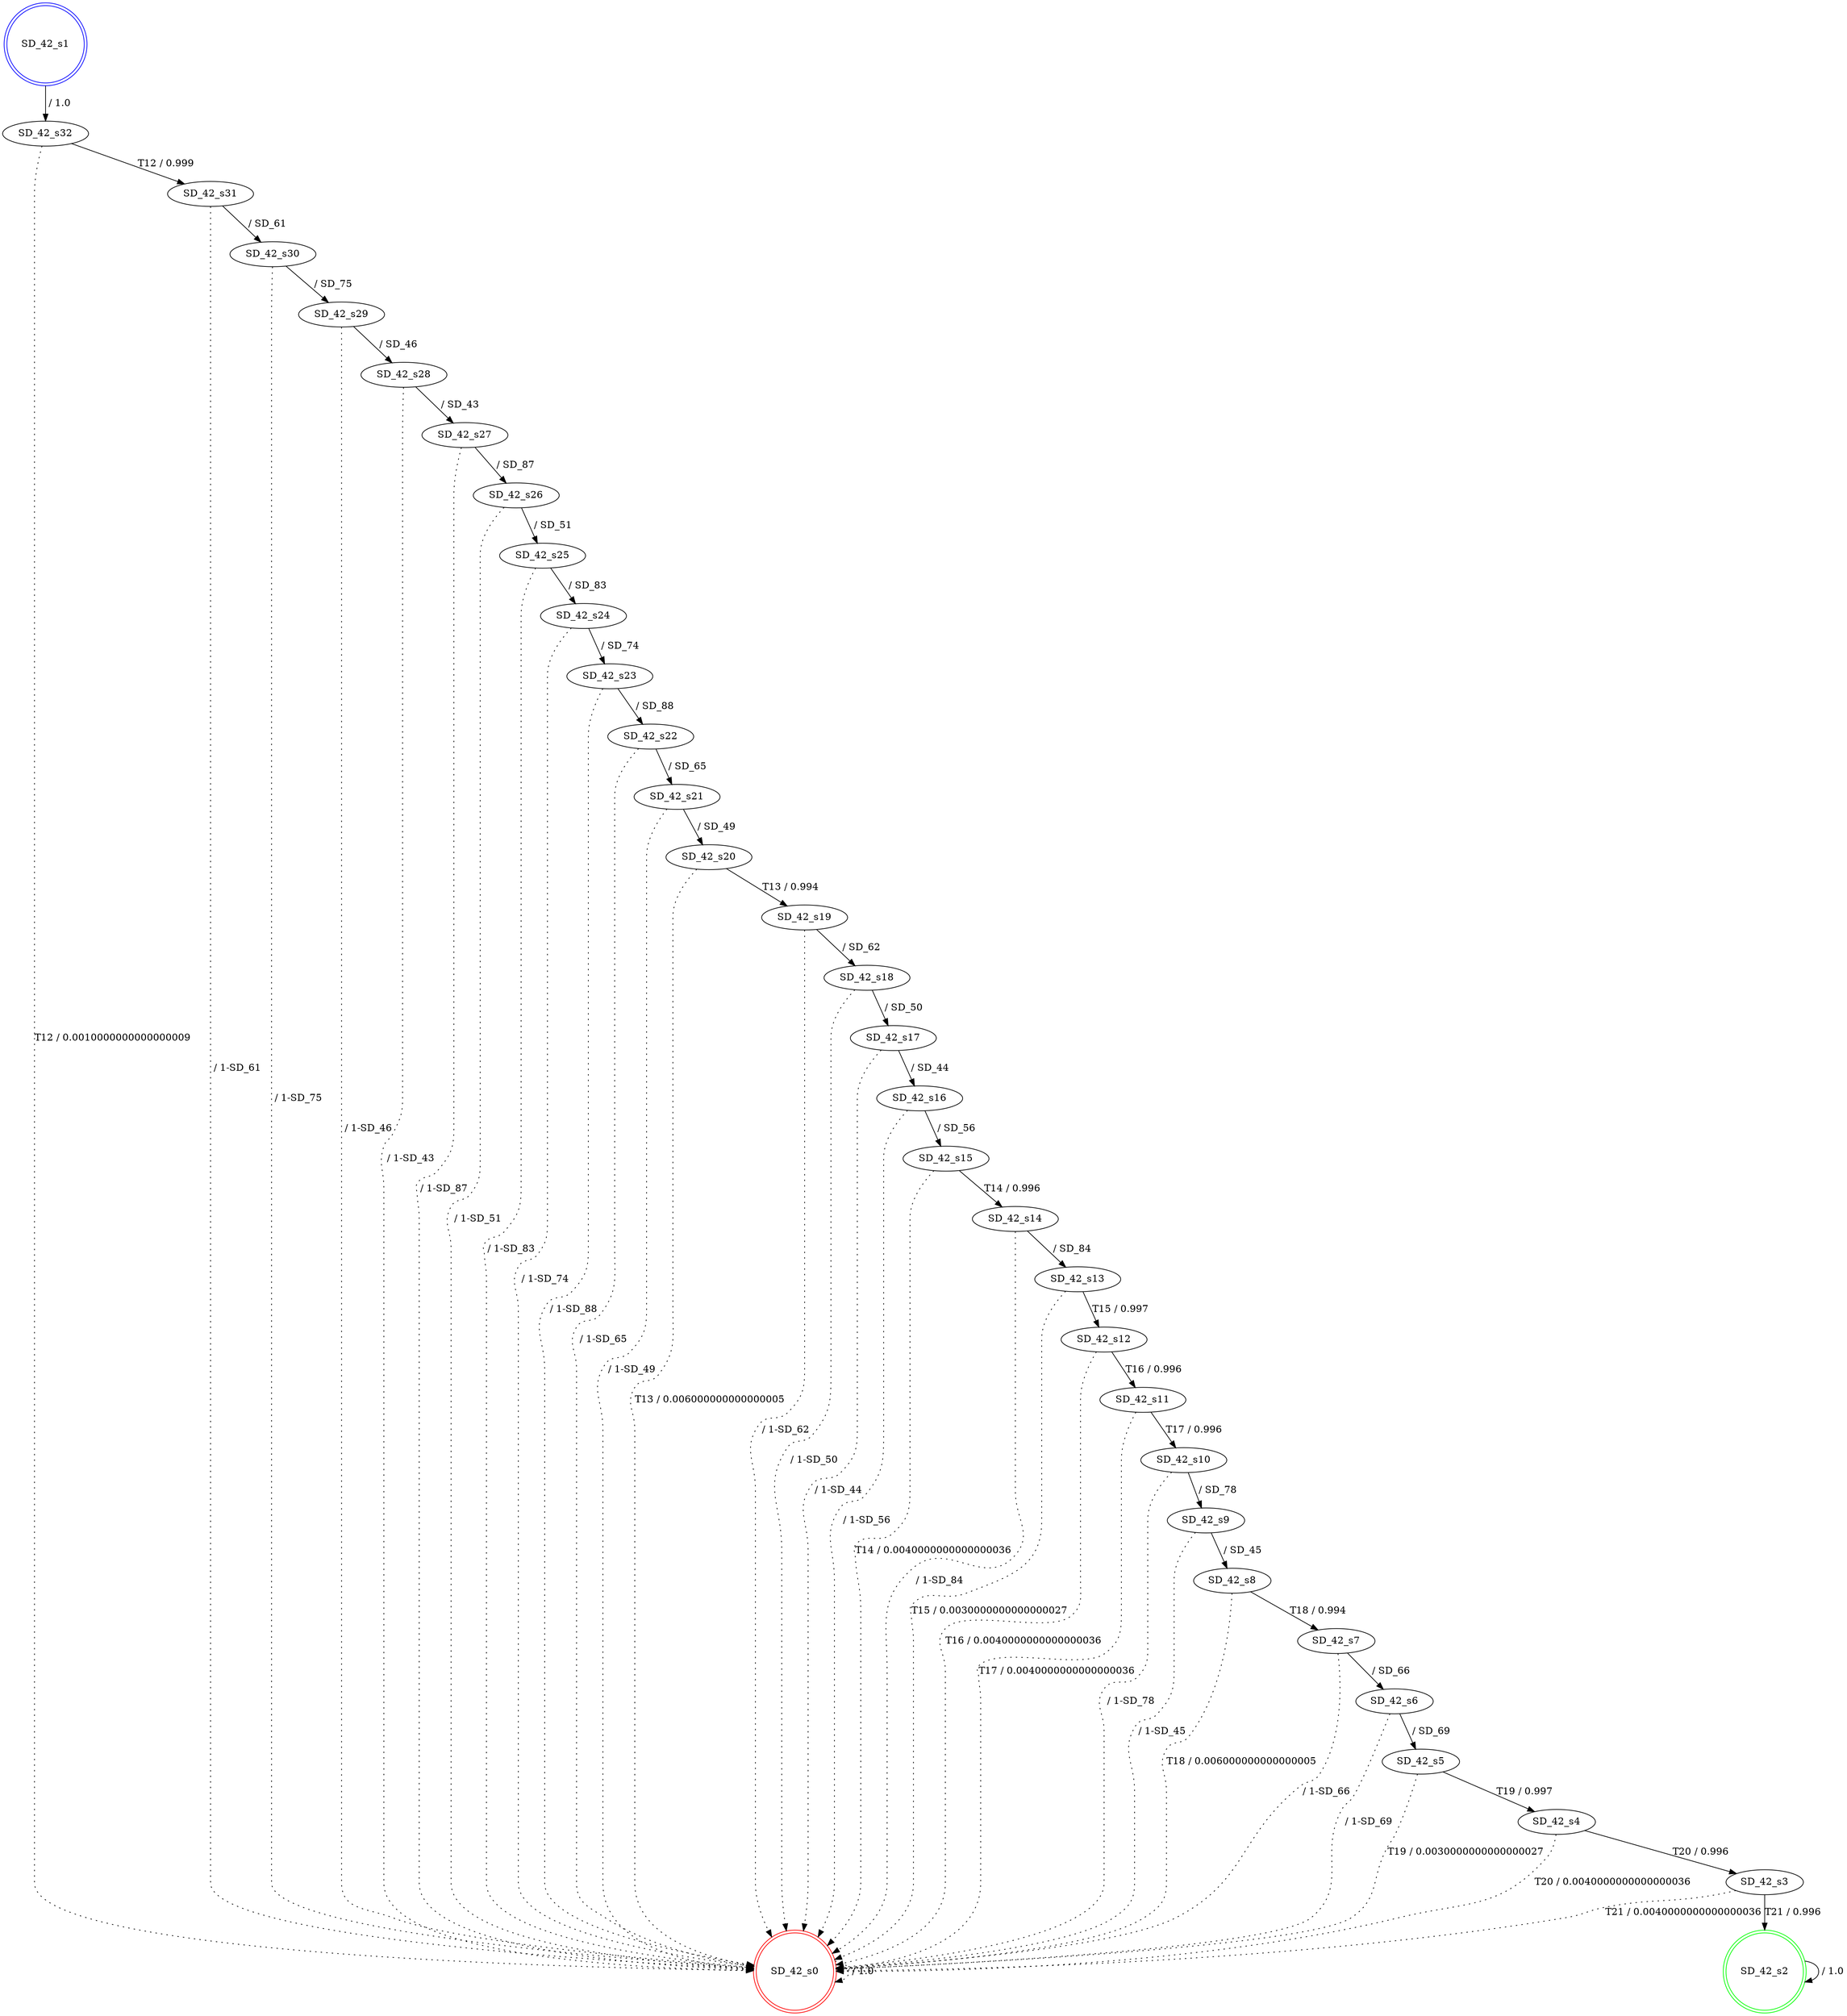 digraph graphname {
SD_42_s0 [label="SD_42_s0",color=red,shape=doublecircle ];
SD_42_s1 [label="SD_42_s1",color=blue,shape=doublecircle ];
SD_42_s2 [label="SD_42_s2",color=green,shape=doublecircle ];
SD_42_s3 [label="SD_42_s3" ];
SD_42_s4 [label="SD_42_s4" ];
SD_42_s5 [label="SD_42_s5" ];
SD_42_s6 [label="SD_42_s6" ];
SD_42_s7 [label="SD_42_s7" ];
SD_42_s8 [label="SD_42_s8" ];
SD_42_s9 [label="SD_42_s9" ];
SD_42_s10 [label="SD_42_s10" ];
SD_42_s11 [label="SD_42_s11" ];
SD_42_s12 [label="SD_42_s12" ];
SD_42_s13 [label="SD_42_s13" ];
SD_42_s14 [label="SD_42_s14" ];
SD_42_s15 [label="SD_42_s15" ];
SD_42_s16 [label="SD_42_s16" ];
SD_42_s17 [label="SD_42_s17" ];
SD_42_s18 [label="SD_42_s18" ];
SD_42_s19 [label="SD_42_s19" ];
SD_42_s20 [label="SD_42_s20" ];
SD_42_s21 [label="SD_42_s21" ];
SD_42_s22 [label="SD_42_s22" ];
SD_42_s23 [label="SD_42_s23" ];
SD_42_s24 [label="SD_42_s24" ];
SD_42_s25 [label="SD_42_s25" ];
SD_42_s26 [label="SD_42_s26" ];
SD_42_s27 [label="SD_42_s27" ];
SD_42_s28 [label="SD_42_s28" ];
SD_42_s29 [label="SD_42_s29" ];
SD_42_s30 [label="SD_42_s30" ];
SD_42_s31 [label="SD_42_s31" ];
SD_42_s32 [label="SD_42_s32" ];
SD_42_s0 -> SD_42_s0 [label=" / 1.0", style=dotted];
SD_42_s1 -> SD_42_s32 [label=" / 1.0"];
SD_42_s2 -> SD_42_s2 [label=" / 1.0"];
SD_42_s3 -> SD_42_s2 [label="T21 / 0.996"];
SD_42_s3 -> SD_42_s0 [label="T21 / 0.0040000000000000036", style=dotted];
SD_42_s4 -> SD_42_s3 [label="T20 / 0.996"];
SD_42_s4 -> SD_42_s0 [label="T20 / 0.0040000000000000036", style=dotted];
SD_42_s5 -> SD_42_s4 [label="T19 / 0.997"];
SD_42_s5 -> SD_42_s0 [label="T19 / 0.0030000000000000027", style=dotted];
SD_42_s6 -> SD_42_s5 [label=" / SD_69"];
SD_42_s6 -> SD_42_s0 [label=" / 1-SD_69", style=dotted];
SD_42_s7 -> SD_42_s6 [label=" / SD_66"];
SD_42_s7 -> SD_42_s0 [label=" / 1-SD_66", style=dotted];
SD_42_s8 -> SD_42_s7 [label="T18 / 0.994"];
SD_42_s8 -> SD_42_s0 [label="T18 / 0.006000000000000005", style=dotted];
SD_42_s9 -> SD_42_s8 [label=" / SD_45"];
SD_42_s9 -> SD_42_s0 [label=" / 1-SD_45", style=dotted];
SD_42_s10 -> SD_42_s9 [label=" / SD_78"];
SD_42_s10 -> SD_42_s0 [label=" / 1-SD_78", style=dotted];
SD_42_s11 -> SD_42_s10 [label="T17 / 0.996"];
SD_42_s11 -> SD_42_s0 [label="T17 / 0.0040000000000000036", style=dotted];
SD_42_s12 -> SD_42_s11 [label="T16 / 0.996"];
SD_42_s12 -> SD_42_s0 [label="T16 / 0.0040000000000000036", style=dotted];
SD_42_s13 -> SD_42_s12 [label="T15 / 0.997"];
SD_42_s13 -> SD_42_s0 [label="T15 / 0.0030000000000000027", style=dotted];
SD_42_s14 -> SD_42_s13 [label=" / SD_84"];
SD_42_s14 -> SD_42_s0 [label=" / 1-SD_84", style=dotted];
SD_42_s15 -> SD_42_s14 [label="T14 / 0.996"];
SD_42_s15 -> SD_42_s0 [label="T14 / 0.0040000000000000036", style=dotted];
SD_42_s16 -> SD_42_s15 [label=" / SD_56"];
SD_42_s16 -> SD_42_s0 [label=" / 1-SD_56", style=dotted];
SD_42_s17 -> SD_42_s16 [label=" / SD_44"];
SD_42_s17 -> SD_42_s0 [label=" / 1-SD_44", style=dotted];
SD_42_s18 -> SD_42_s17 [label=" / SD_50"];
SD_42_s18 -> SD_42_s0 [label=" / 1-SD_50", style=dotted];
SD_42_s19 -> SD_42_s18 [label=" / SD_62"];
SD_42_s19 -> SD_42_s0 [label=" / 1-SD_62", style=dotted];
SD_42_s20 -> SD_42_s19 [label="T13 / 0.994"];
SD_42_s20 -> SD_42_s0 [label="T13 / 0.006000000000000005", style=dotted];
SD_42_s21 -> SD_42_s20 [label=" / SD_49"];
SD_42_s21 -> SD_42_s0 [label=" / 1-SD_49", style=dotted];
SD_42_s22 -> SD_42_s21 [label=" / SD_65"];
SD_42_s22 -> SD_42_s0 [label=" / 1-SD_65", style=dotted];
SD_42_s23 -> SD_42_s22 [label=" / SD_88"];
SD_42_s23 -> SD_42_s0 [label=" / 1-SD_88", style=dotted];
SD_42_s24 -> SD_42_s23 [label=" / SD_74"];
SD_42_s24 -> SD_42_s0 [label=" / 1-SD_74", style=dotted];
SD_42_s25 -> SD_42_s24 [label=" / SD_83"];
SD_42_s25 -> SD_42_s0 [label=" / 1-SD_83", style=dotted];
SD_42_s26 -> SD_42_s25 [label=" / SD_51"];
SD_42_s26 -> SD_42_s0 [label=" / 1-SD_51", style=dotted];
SD_42_s27 -> SD_42_s26 [label=" / SD_87"];
SD_42_s27 -> SD_42_s0 [label=" / 1-SD_87", style=dotted];
SD_42_s28 -> SD_42_s27 [label=" / SD_43"];
SD_42_s28 -> SD_42_s0 [label=" / 1-SD_43", style=dotted];
SD_42_s29 -> SD_42_s28 [label=" / SD_46"];
SD_42_s29 -> SD_42_s0 [label=" / 1-SD_46", style=dotted];
SD_42_s30 -> SD_42_s29 [label=" / SD_75"];
SD_42_s30 -> SD_42_s0 [label=" / 1-SD_75", style=dotted];
SD_42_s31 -> SD_42_s30 [label=" / SD_61"];
SD_42_s31 -> SD_42_s0 [label=" / 1-SD_61", style=dotted];
SD_42_s32 -> SD_42_s31 [label="T12 / 0.999"];
SD_42_s32 -> SD_42_s0 [label="T12 / 0.0010000000000000009", style=dotted];
}